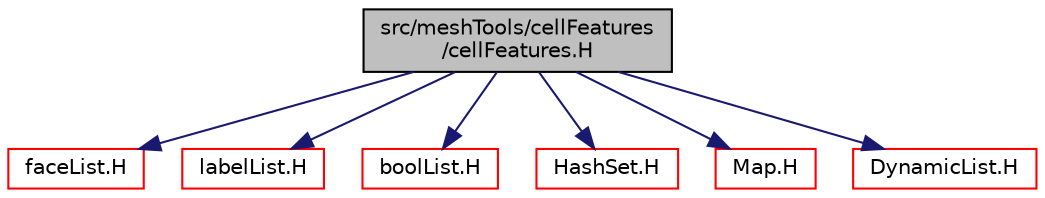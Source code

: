 digraph "src/meshTools/cellFeatures/cellFeatures.H"
{
  bgcolor="transparent";
  edge [fontname="Helvetica",fontsize="10",labelfontname="Helvetica",labelfontsize="10"];
  node [fontname="Helvetica",fontsize="10",shape=record];
  Node0 [label="src/meshTools/cellFeatures\l/cellFeatures.H",height=0.2,width=0.4,color="black", fillcolor="grey75", style="filled", fontcolor="black"];
  Node0 -> Node1 [color="midnightblue",fontsize="10",style="solid",fontname="Helvetica"];
  Node1 [label="faceList.H",height=0.2,width=0.4,color="red",URL="$a12101.html"];
  Node0 -> Node81 [color="midnightblue",fontsize="10",style="solid",fontname="Helvetica"];
  Node81 [label="labelList.H",height=0.2,width=0.4,color="red",URL="$a13154.html"];
  Node0 -> Node159 [color="midnightblue",fontsize="10",style="solid",fontname="Helvetica"];
  Node159 [label="boolList.H",height=0.2,width=0.4,color="red",URL="$a12920.html"];
  Node0 -> Node160 [color="midnightblue",fontsize="10",style="solid",fontname="Helvetica"];
  Node160 [label="HashSet.H",height=0.2,width=0.4,color="red",URL="$a09173.html"];
  Node0 -> Node162 [color="midnightblue",fontsize="10",style="solid",fontname="Helvetica"];
  Node162 [label="Map.H",height=0.2,width=0.4,color="red",URL="$a09191.html"];
  Node0 -> Node85 [color="midnightblue",fontsize="10",style="solid",fontname="Helvetica"];
  Node85 [label="DynamicList.H",height=0.2,width=0.4,color="red",URL="$a09335.html"];
}
